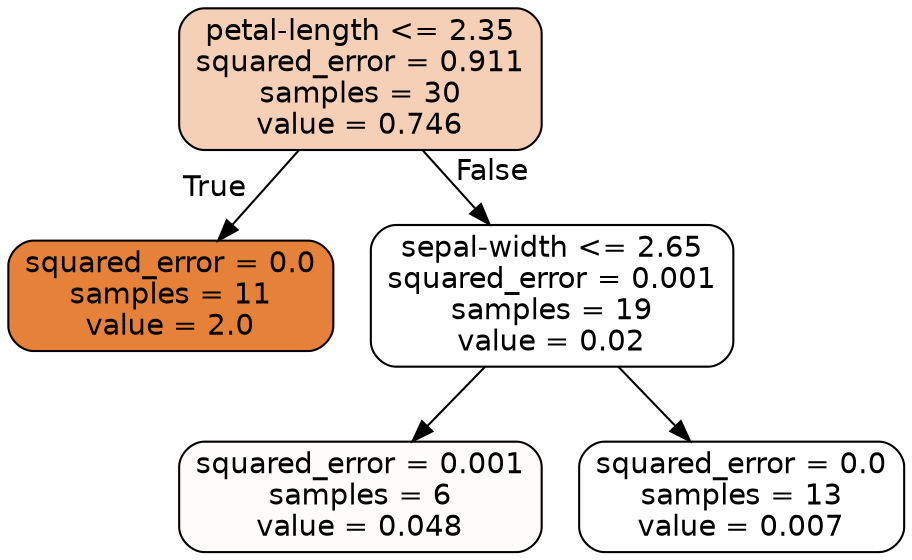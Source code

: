 digraph Tree {
node [shape=box, style="filled, rounded", color="black", fontname="helvetica"] ;
edge [fontname="helvetica"] ;
0 [label="petal-length <= 2.35\nsquared_error = 0.911\nsamples = 30\nvalue = 0.746", fillcolor="#f5d0b6"] ;
1 [label="squared_error = 0.0\nsamples = 11\nvalue = 2.0", fillcolor="#e58139"] ;
0 -> 1 [labeldistance=2.5, labelangle=45, headlabel="True"] ;
2 [label="sepal-width <= 2.65\nsquared_error = 0.001\nsamples = 19\nvalue = 0.02", fillcolor="#fffefe"] ;
0 -> 2 [labeldistance=2.5, labelangle=-45, headlabel="False"] ;
3 [label="squared_error = 0.001\nsamples = 6\nvalue = 0.048", fillcolor="#fefcfb"] ;
2 -> 3 ;
4 [label="squared_error = 0.0\nsamples = 13\nvalue = 0.007", fillcolor="#ffffff"] ;
2 -> 4 ;
}